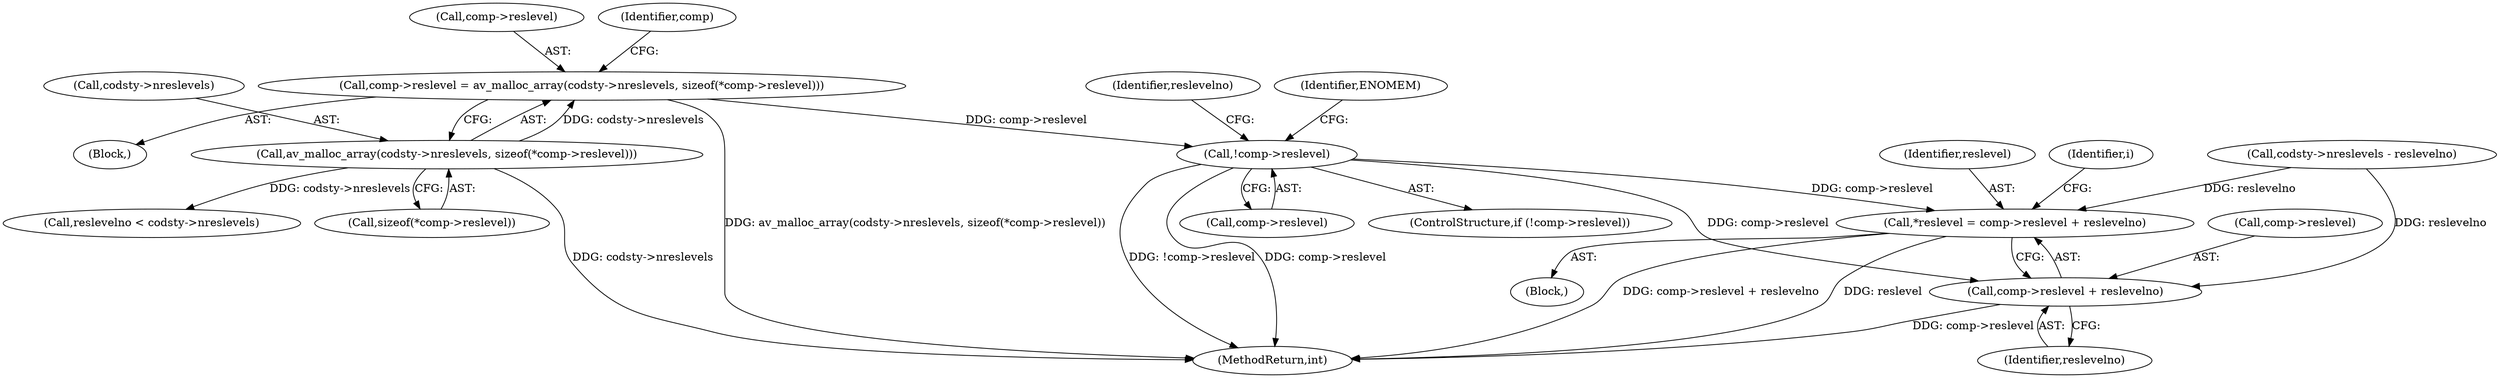 digraph "0_FFmpeg_912ce9dd2080c5837285a471d750fa311e09b555_0@pointer" {
"1000294" [label="(Call,!comp->reslevel)"];
"1000280" [label="(Call,comp->reslevel = av_malloc_array(codsty->nreslevels, sizeof(*comp->reslevel)))"];
"1000284" [label="(Call,av_malloc_array(codsty->nreslevels, sizeof(*comp->reslevel)))"];
"1000322" [label="(Call,*reslevel = comp->reslevel + reslevelno)"];
"1000324" [label="(Call,comp->reslevel + reslevelno)"];
"1000322" [label="(Call,*reslevel = comp->reslevel + reslevelno)"];
"1000294" [label="(Call,!comp->reslevel)"];
"1000281" [label="(Call,comp->reslevel)"];
"1000296" [label="(Identifier,comp)"];
"1000305" [label="(Call,reslevelno < codsty->nreslevels)"];
"1000140" [label="(Block,)"];
"1000324" [label="(Call,comp->reslevel + reslevelno)"];
"1000303" [label="(Identifier,reslevelno)"];
"1000325" [label="(Call,comp->reslevel)"];
"1000323" [label="(Identifier,reslevel)"];
"1000284" [label="(Call,av_malloc_array(codsty->nreslevels, sizeof(*comp->reslevel)))"];
"1000280" [label="(Call,comp->reslevel = av_malloc_array(codsty->nreslevels, sizeof(*comp->reslevel)))"];
"1000312" [label="(Block,)"];
"1000285" [label="(Call,codsty->nreslevels)"];
"1000316" [label="(Call,codsty->nreslevels - reslevelno)"];
"1000328" [label="(Identifier,reslevelno)"];
"1000300" [label="(Identifier,ENOMEM)"];
"1000295" [label="(Call,comp->reslevel)"];
"1000293" [label="(ControlStructure,if (!comp->reslevel))"];
"1001573" [label="(MethodReturn,int)"];
"1000331" [label="(Identifier,i)"];
"1000288" [label="(Call,sizeof(*comp->reslevel))"];
"1000294" -> "1000293"  [label="AST: "];
"1000294" -> "1000295"  [label="CFG: "];
"1000295" -> "1000294"  [label="AST: "];
"1000300" -> "1000294"  [label="CFG: "];
"1000303" -> "1000294"  [label="CFG: "];
"1000294" -> "1001573"  [label="DDG: !comp->reslevel"];
"1000294" -> "1001573"  [label="DDG: comp->reslevel"];
"1000280" -> "1000294"  [label="DDG: comp->reslevel"];
"1000294" -> "1000322"  [label="DDG: comp->reslevel"];
"1000294" -> "1000324"  [label="DDG: comp->reslevel"];
"1000280" -> "1000140"  [label="AST: "];
"1000280" -> "1000284"  [label="CFG: "];
"1000281" -> "1000280"  [label="AST: "];
"1000284" -> "1000280"  [label="AST: "];
"1000296" -> "1000280"  [label="CFG: "];
"1000280" -> "1001573"  [label="DDG: av_malloc_array(codsty->nreslevels, sizeof(*comp->reslevel))"];
"1000284" -> "1000280"  [label="DDG: codsty->nreslevels"];
"1000284" -> "1000288"  [label="CFG: "];
"1000285" -> "1000284"  [label="AST: "];
"1000288" -> "1000284"  [label="AST: "];
"1000284" -> "1001573"  [label="DDG: codsty->nreslevels"];
"1000284" -> "1000305"  [label="DDG: codsty->nreslevels"];
"1000322" -> "1000312"  [label="AST: "];
"1000322" -> "1000324"  [label="CFG: "];
"1000323" -> "1000322"  [label="AST: "];
"1000324" -> "1000322"  [label="AST: "];
"1000331" -> "1000322"  [label="CFG: "];
"1000322" -> "1001573"  [label="DDG: comp->reslevel + reslevelno"];
"1000322" -> "1001573"  [label="DDG: reslevel"];
"1000316" -> "1000322"  [label="DDG: reslevelno"];
"1000324" -> "1000328"  [label="CFG: "];
"1000325" -> "1000324"  [label="AST: "];
"1000328" -> "1000324"  [label="AST: "];
"1000324" -> "1001573"  [label="DDG: comp->reslevel"];
"1000316" -> "1000324"  [label="DDG: reslevelno"];
}
